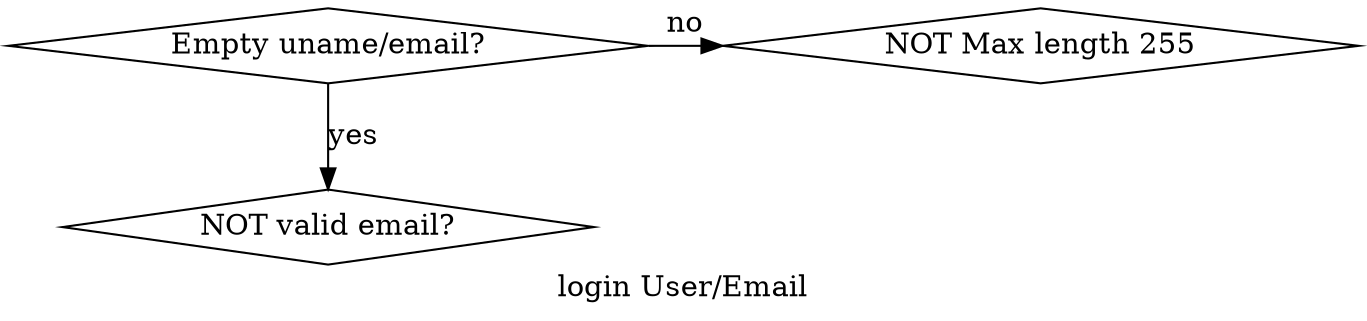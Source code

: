 digraph {
    label="login User/Email";

    node[shape="diamond", style=""]
        empty_d[label="Empty uname/email?"];
        xvalemail_d[label="NOT valid email?"];
        xHasLenMax255[label="NOT Max length 255"];
    /* node[shape="box", style="rounded"]
       end[label="Check\nPassword"];
    node[shape="parallelogram", style=""]
       input[label="Return to\nLogin"]; */

    empty_d -> xvalemail_d[label="yes"];
    empty_d -> xHasLenMax255[label="no"];

    {rank=same; empty_d xHasLenMax255}
}
